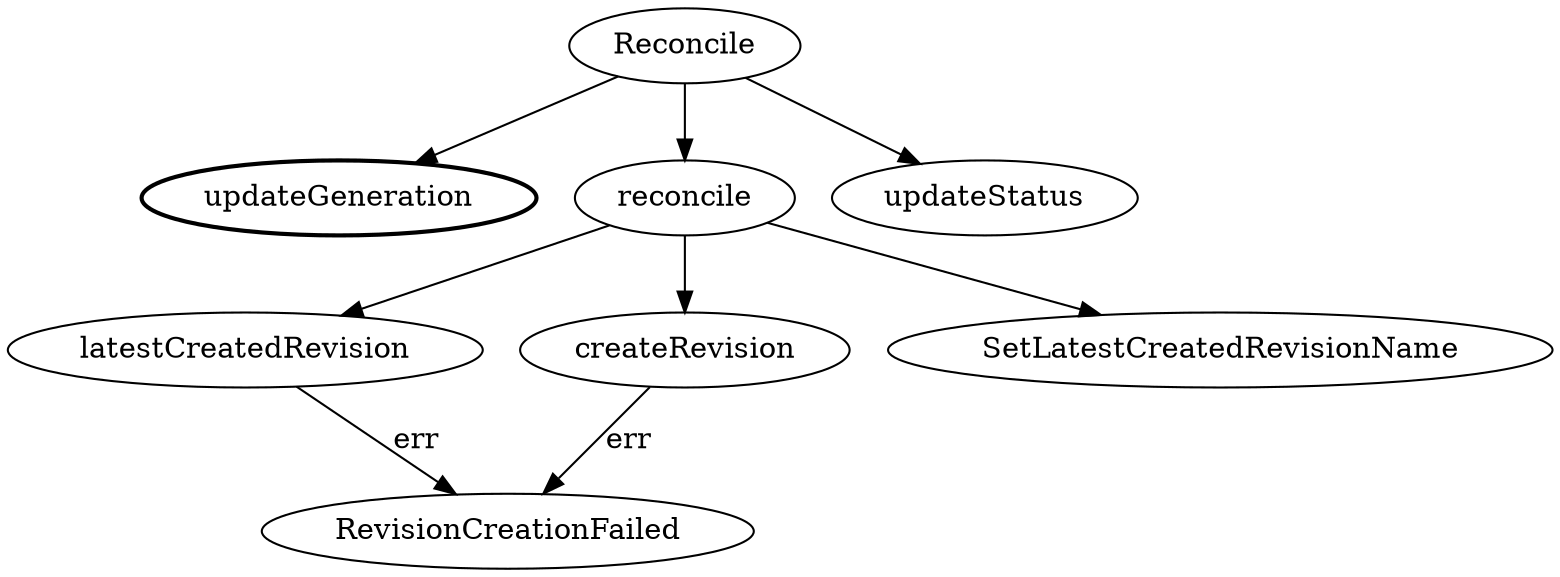 digraph generation {
  ordering=out;

  // RouteUnknownErr [label = "RoutesReady=Unknown\nReason=err", style=bold]
  // MarkRouteNotReconciled  [href="https://godoc.org/github.com/knative/serving/pkg/apis/serving/v1alpha1#MarkRouteNotReconciled"]
  // PropagateRouteStatus [href="https://godoc.org/github.com/knative/serving/pkg/apis/serving/v1alpha1#PropagateRouteStatus"]

  // ConfigUnknownErr [label = "ConfigsReady=Unknown\nReason=err", style=bold]
  // MarkConfigurationNotReconciled  [href="https://godoc.org/github.com/knative/serving/pkg/apis/serving/v1alpha1#MarkConfigurationNotReconciled"]
  // PropagateConfigurationStatus [href="https://godoc.org/github.com/knative/serving/pkg/apis/serving/v1alpha1#PropagateConfigurationStatus"]

  RevisionCreationFailed [href="https://github.com/knative/serving/blob/111ca70cf6c9b6cc5b80e3d1944a64e4fbca7e5f/pkg/apis/serving/v1alpha1/configuration_lifecycle.go#L101"]
  SetLatestCreatedRevisionName [href="https://github.com/knative/serving/blob/111ca70cf6c9b6cc5b80e3d1944a64e4fbca7e5f/pkg/apis/serving/v1alpha1/configuration_lifecycle.go#L79:32"]

  Reconcile [href="https://github.com/knative/serving/blob/03b04365f0c9f552298436012a911ce3a32cc3bf/pkg/reconciler/configuration/configuration.go#L61"]
  reconcile [href="https://github.com/knative/serving/blob/03b04365f0c9f552298436012a911ce3a32cc3bf/pkg/reconciler/configuration/configuration.go#L116"]
  createRevision [href="https://github.com/knative/serving/blob/03b04365f0c9f552298436012a911ce3a32cc3bf///pkg/reconciler/configuration/configuration.go#L267"]
  updateStatus [href="https://github.com/knative/serving/blob/03b04365f0c9f552298436012a911ce3a32cc3bf///pkg/reconciler/configuration/configuration.go#L281"]
  latestCreatedRevision [href="https://github.com/knative/serving/blob/03b04365f0c9f552298436012a911ce3a32cc3bf/pkg/reconciler/configuration/configuration.go#L247"]
  createRevision [href="https://github.com/knative/serving/blob/03b04365f0c9f552298436012a911ce3a32cc3bf/pkg/reconciler/configuration/configuration.go#L267"]
  updateGeneration [style=bold]

  Reconcile -> updateGeneration
  Reconcile -> reconcile
  Reconcile -> updateStatus

  reconcile -> latestCreatedRevision
  reconcile -> createRevision
  reconcile -> SetLatestCreatedRevisionName

  latestCreatedRevision -> RevisionCreationFailed [label = "err"]
  createRevision -> RevisionCreationFailed [label = "err"]
}
